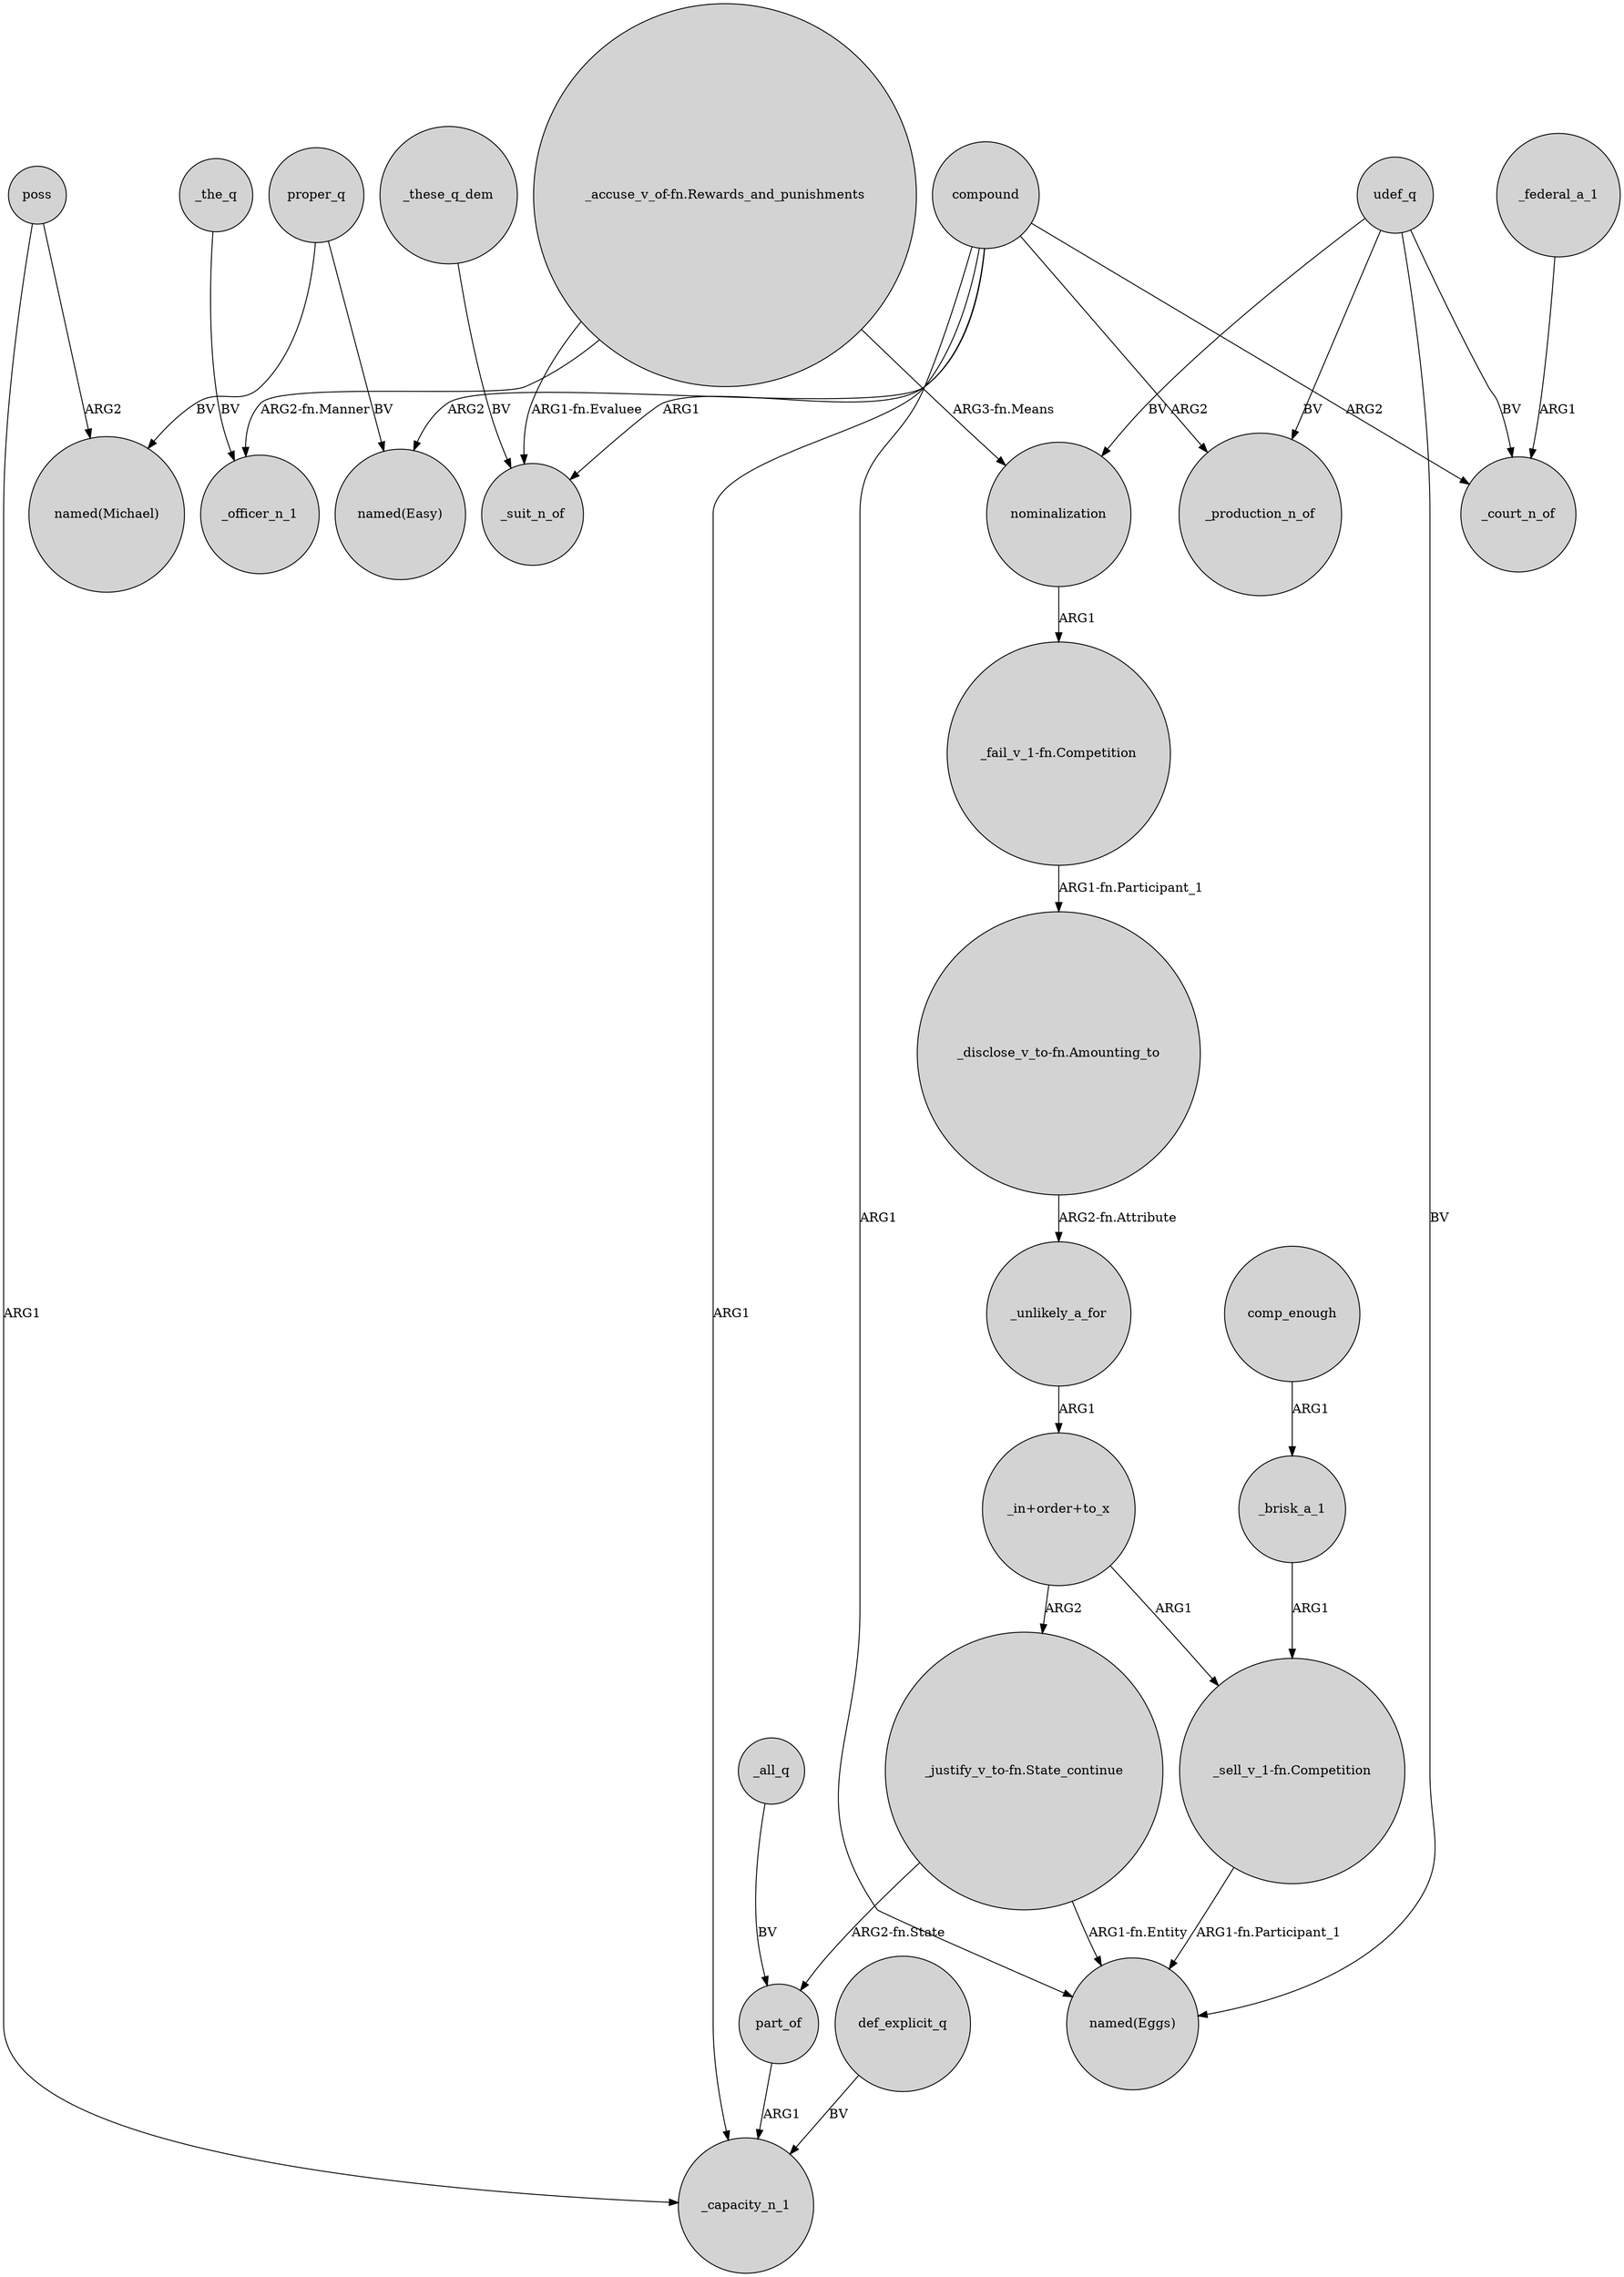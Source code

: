 digraph {
	node [shape=circle style=filled]
	nominalization -> "_fail_v_1-fn.Competition" [label=ARG1]
	_unlikely_a_for -> "_in+order+to_x" [label=ARG1]
	part_of -> _capacity_n_1 [label=ARG1]
	compound -> "named(Easy)" [label=ARG2]
	"_in+order+to_x" -> "_justify_v_to-fn.State_continue" [label=ARG2]
	_these_q_dem -> _suit_n_of [label=BV]
	compound -> "named(Eggs)" [label=ARG1]
	compound -> _court_n_of [label=ARG2]
	proper_q -> "named(Easy)" [label=BV]
	udef_q -> nominalization [label=BV]
	"_accuse_v_of-fn.Rewards_and_punishments" -> _suit_n_of [label="ARG1-fn.Evaluee"]
	comp_enough -> _brisk_a_1 [label=ARG1]
	poss -> _capacity_n_1 [label=ARG1]
	_all_q -> part_of [label=BV]
	compound -> _production_n_of [label=ARG2]
	proper_q -> "named(Michael)" [label=BV]
	def_explicit_q -> _capacity_n_1 [label=BV]
	"_fail_v_1-fn.Competition" -> "_disclose_v_to-fn.Amounting_to" [label="ARG1-fn.Participant_1"]
	"_justify_v_to-fn.State_continue" -> "named(Eggs)" [label="ARG1-fn.Entity"]
	udef_q -> "named(Eggs)" [label=BV]
	compound -> _capacity_n_1 [label=ARG1]
	_the_q -> _officer_n_1 [label=BV]
	poss -> "named(Michael)" [label=ARG2]
	compound -> _suit_n_of [label=ARG1]
	"_sell_v_1-fn.Competition" -> "named(Eggs)" [label="ARG1-fn.Participant_1"]
	udef_q -> _court_n_of [label=BV]
	"_justify_v_to-fn.State_continue" -> part_of [label="ARG2-fn.State"]
	"_accuse_v_of-fn.Rewards_and_punishments" -> nominalization [label="ARG3-fn.Means"]
	"_accuse_v_of-fn.Rewards_and_punishments" -> _officer_n_1 [label="ARG2-fn.Manner"]
	"_in+order+to_x" -> "_sell_v_1-fn.Competition" [label=ARG1]
	"_disclose_v_to-fn.Amounting_to" -> _unlikely_a_for [label="ARG2-fn.Attribute"]
	_federal_a_1 -> _court_n_of [label=ARG1]
	udef_q -> _production_n_of [label=BV]
	_brisk_a_1 -> "_sell_v_1-fn.Competition" [label=ARG1]
}
